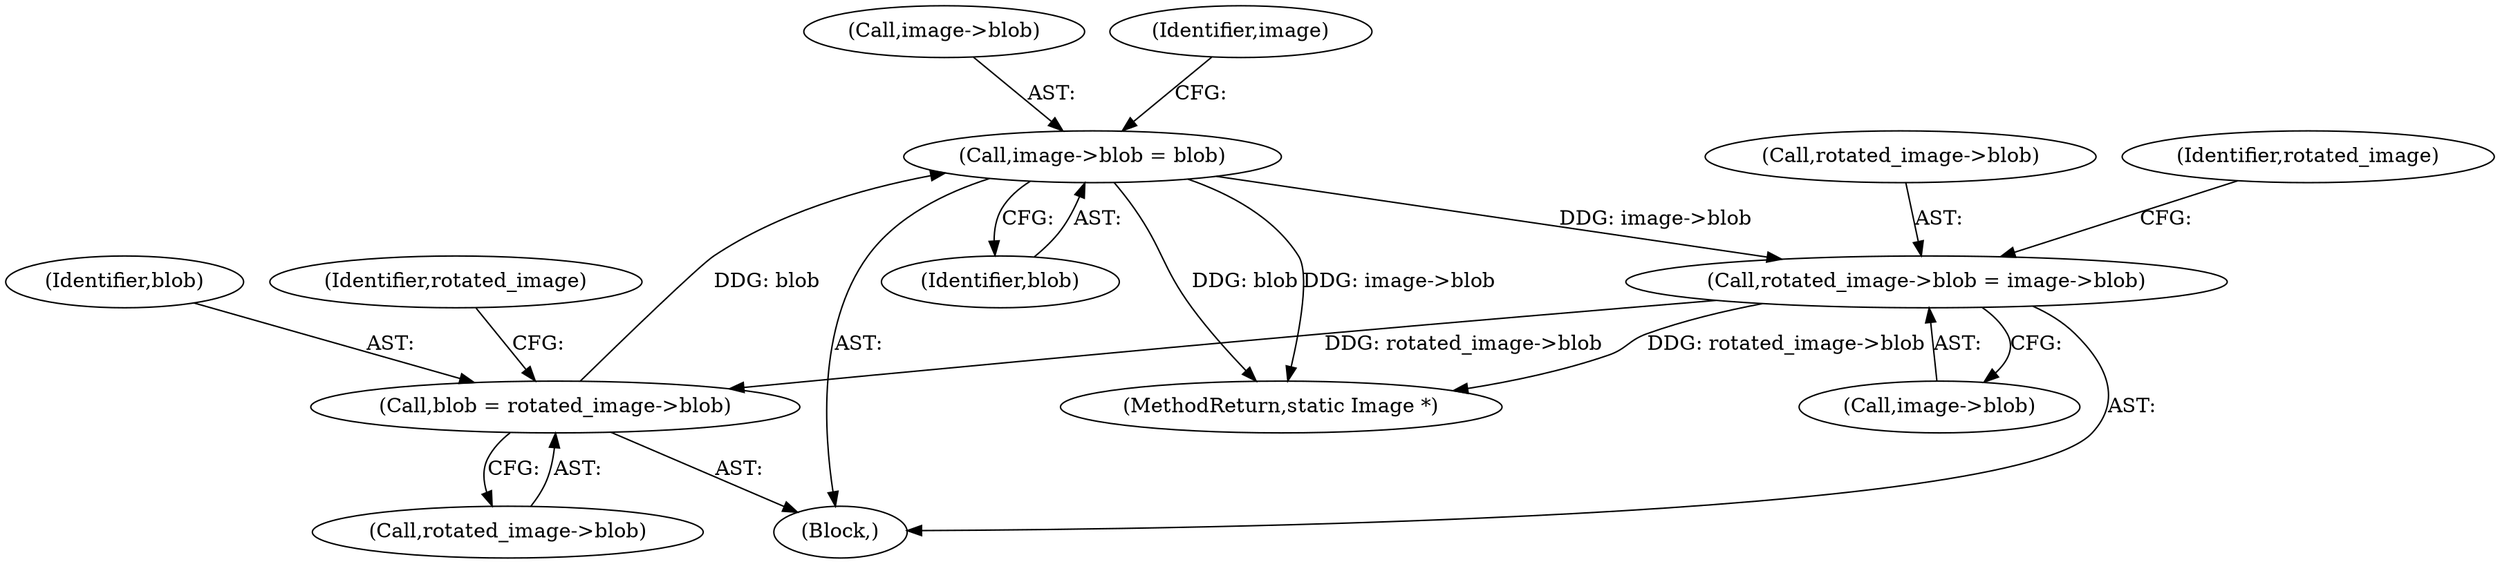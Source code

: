 digraph "0_ImageMagick_8a370f9ab120faf182aa160900ba692ba8e2bcf0@pointer" {
"1001553" [label="(Call,image->blob = blob)"];
"1001534" [label="(Call,blob = rotated_image->blob)"];
"1001539" [label="(Call,rotated_image->blob = image->blob)"];
"1001553" [label="(Call,image->blob = blob)"];
"1001543" [label="(Call,image->blob)"];
"1001554" [label="(Call,image->blob)"];
"1001534" [label="(Call,blob = rotated_image->blob)"];
"1001540" [label="(Call,rotated_image->blob)"];
"1001553" [label="(Call,image->blob = blob)"];
"1001536" [label="(Call,rotated_image->blob)"];
"1001548" [label="(Identifier,rotated_image)"];
"1001818" [label="(MethodReturn,static Image *)"];
"1001560" [label="(Identifier,image)"];
"1001519" [label="(Block,)"];
"1001535" [label="(Identifier,blob)"];
"1001557" [label="(Identifier,blob)"];
"1001539" [label="(Call,rotated_image->blob = image->blob)"];
"1001541" [label="(Identifier,rotated_image)"];
"1001553" -> "1001519"  [label="AST: "];
"1001553" -> "1001557"  [label="CFG: "];
"1001554" -> "1001553"  [label="AST: "];
"1001557" -> "1001553"  [label="AST: "];
"1001560" -> "1001553"  [label="CFG: "];
"1001553" -> "1001818"  [label="DDG: blob"];
"1001553" -> "1001818"  [label="DDG: image->blob"];
"1001553" -> "1001539"  [label="DDG: image->blob"];
"1001534" -> "1001553"  [label="DDG: blob"];
"1001534" -> "1001519"  [label="AST: "];
"1001534" -> "1001536"  [label="CFG: "];
"1001535" -> "1001534"  [label="AST: "];
"1001536" -> "1001534"  [label="AST: "];
"1001541" -> "1001534"  [label="CFG: "];
"1001539" -> "1001534"  [label="DDG: rotated_image->blob"];
"1001539" -> "1001519"  [label="AST: "];
"1001539" -> "1001543"  [label="CFG: "];
"1001540" -> "1001539"  [label="AST: "];
"1001543" -> "1001539"  [label="AST: "];
"1001548" -> "1001539"  [label="CFG: "];
"1001539" -> "1001818"  [label="DDG: rotated_image->blob"];
}
